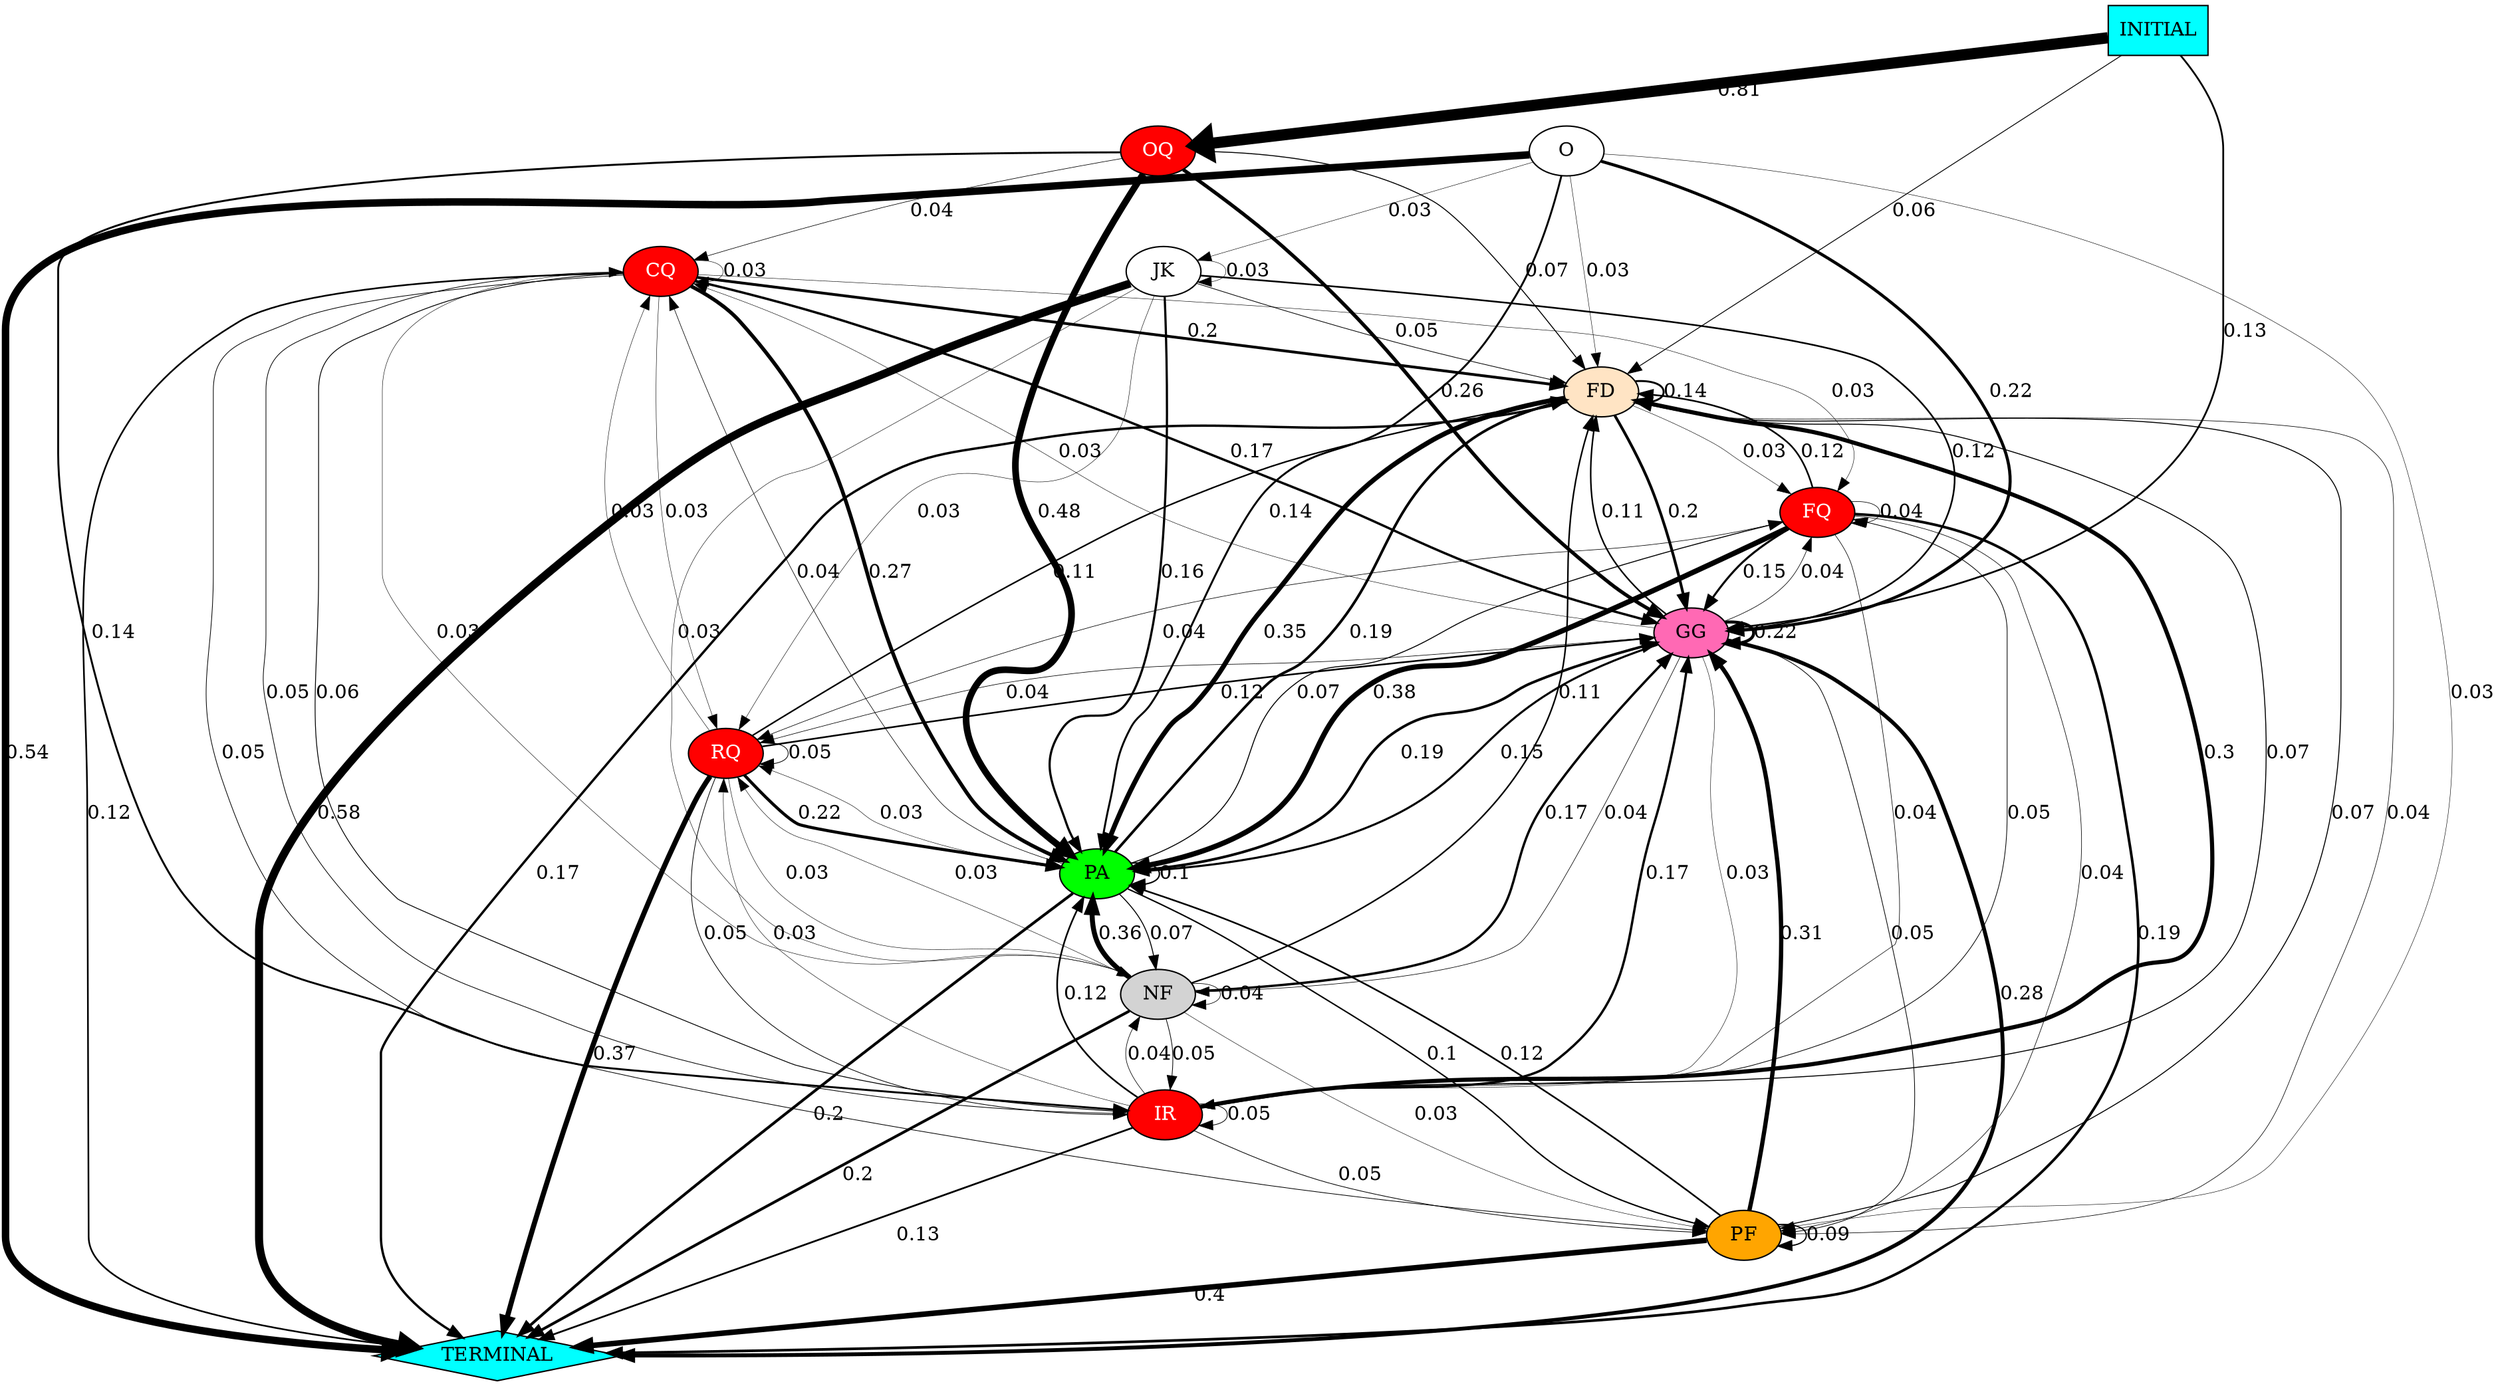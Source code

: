 digraph "G" {
0 [label="CQ", fillcolor=red, style=filled, fontcolor=white];
1 [label="FD", fillcolor=bisque, style=filled, fontcolor=black];
2 [label="FQ", fillcolor=red, style=filled, fontcolor=white];
3 [label="GG", fillcolor=hotpink, style=filled];
4 [label="IR", fillcolor=red, style=filled, fontcolor=white];
5 [label="JK"];
6 [label="NF", orange=red, style=filled];
7 [label="O"];
8 [label="OQ", fillcolor=red, style=filled, fontcolor=white];
9 [label="PA", fillcolor=green, style=filled];
10 [label="PF", fillcolor=orange, style=filled];
11 [label="RQ", fillcolor=red, style=filled, fontcolor=white];
12 [label="TERMINAL", shape=diamond, fillcolor=cyan, style=filled];
13 [label="INITIAL", shape=box, fillcolor=cyan, style=filled];
0 -> 0  [label="0.03", penwidth="0.3"];
0 -> 1  [label="0.2", penwidth="2.0"];
0 -> 2  [label="0.03", penwidth="0.3"];
0 -> 3  [label="0.17", penwidth="1.7000000000000002"];
0 -> 4  [label="0.06", penwidth="0.6"];
0 -> 6  [label="0.03", penwidth="0.3"];
0 -> 9  [label="0.27", penwidth="2.7"];
0 -> 10  [label="0.05", penwidth="0.5"];
0 -> 11  [label="0.03", penwidth="0.3"];
0 -> 12  [label="0.12", penwidth="1.2"];
1 -> 1  [label="0.14", penwidth="1.4000000000000001"];
1 -> 2  [label="0.03", penwidth="0.3"];
1 -> 3  [label="0.2", penwidth="2.0"];
1 -> 4  [label="0.07", penwidth="0.7000000000000001"];
1 -> 9  [label="0.35", penwidth="3.5"];
1 -> 10  [label="0.04", penwidth="0.4"];
1 -> 12  [label="0.17", penwidth="1.7000000000000002"];
2 -> 1  [label="0.12", penwidth="1.2"];
2 -> 2  [label="0.04", penwidth="0.4"];
2 -> 3  [label="0.15", penwidth="1.5"];
2 -> 4  [label="0.04", penwidth="0.4"];
2 -> 9  [label="0.38", penwidth="3.8"];
2 -> 10  [label="0.04", penwidth="0.4"];
2 -> 11  [label="0.04", penwidth="0.4"];
2 -> 12  [label="0.19", penwidth="1.9"];
3 -> 0  [label="0.03", penwidth="0.3"];
3 -> 1  [label="0.11", penwidth="1.1"];
3 -> 2  [label="0.04", penwidth="0.4"];
3 -> 3  [label="0.22", penwidth="2.2"];
3 -> 4  [label="0.03", penwidth="0.3"];
3 -> 6  [label="0.04", penwidth="0.4"];
3 -> 9  [label="0.15", penwidth="1.5"];
3 -> 10  [label="0.05", penwidth="0.5"];
3 -> 11  [label="0.04", penwidth="0.4"];
3 -> 12  [label="0.28", penwidth="2.8000000000000003"];
4 -> 0  [label="0.05", penwidth="0.5"];
4 -> 1  [label="0.3", penwidth="3.0"];
4 -> 2  [label="0.05", penwidth="0.5"];
4 -> 3  [label="0.17", penwidth="1.7000000000000002"];
4 -> 4  [label="0.05", penwidth="0.5"];
4 -> 6  [label="0.04", penwidth="0.4"];
4 -> 9  [label="0.12", penwidth="1.2"];
4 -> 10  [label="0.05", penwidth="0.5"];
4 -> 11  [label="0.03", penwidth="0.3"];
4 -> 12  [label="0.13", penwidth="1.3"];
5 -> 1  [label="0.05", penwidth="0.5"];
5 -> 3  [label="0.12", penwidth="1.2"];
5 -> 5  [label="0.03", penwidth="0.3"];
5 -> 6  [label="0.03", penwidth="0.3"];
5 -> 9  [label="0.16", penwidth="1.6"];
5 -> 11  [label="0.03", penwidth="0.3"];
5 -> 12  [label="0.58", penwidth="5.8"];
6 -> 1  [label="0.11", penwidth="1.1"];
6 -> 3  [label="0.17", penwidth="1.7000000000000002"];
6 -> 4  [label="0.05", penwidth="0.5"];
6 -> 6  [label="0.04", penwidth="0.4"];
6 -> 9  [label="0.36", penwidth="3.5999999999999996"];
6 -> 10  [label="0.03", penwidth="0.3"];
6 -> 11  [label="0.03", penwidth="0.3"];
6 -> 12  [label="0.2", penwidth="2.0"];
7 -> 1  [label="0.03", penwidth="0.3"];
7 -> 3  [label="0.22", penwidth="2.2"];
7 -> 5  [label="0.03", penwidth="0.3"];
7 -> 9  [label="0.14", penwidth="1.4000000000000001"];
7 -> 10  [label="0.03", penwidth="0.3"];
7 -> 12  [label="0.54", penwidth="5.4"];
8 -> 0  [label="0.04", penwidth="0.4"];
8 -> 1  [label="0.07", penwidth="0.7000000000000001"];
8 -> 3  [label="0.26", penwidth="2.6"];
8 -> 4  [label="0.14", penwidth="1.4000000000000001"];
8 -> 9  [label="0.48", penwidth="4.8"];
9 -> 0  [label="0.04", penwidth="0.4"];
9 -> 1  [label="0.19", penwidth="1.9"];
9 -> 2  [label="0.07", penwidth="0.7000000000000001"];
9 -> 3  [label="0.19", penwidth="1.9"];
9 -> 6  [label="0.07", penwidth="0.7000000000000001"];
9 -> 9  [label="0.1", penwidth="1.0"];
9 -> 10  [label="0.1", penwidth="1.0"];
9 -> 11  [label="0.03", penwidth="0.3"];
9 -> 12  [label="0.2", penwidth="2.0"];
10 -> 1  [label="0.07", penwidth="0.7000000000000001"];
10 -> 3  [label="0.31", penwidth="3.1"];
10 -> 9  [label="0.12", penwidth="1.2"];
10 -> 10  [label="0.09", penwidth="0.8999999999999999"];
10 -> 12  [label="0.4", penwidth="4.0"];
11 -> 0  [label="0.03", penwidth="0.3"];
11 -> 1  [label="0.11", penwidth="1.1"];
11 -> 3  [label="0.12", penwidth="1.2"];
11 -> 4  [label="0.05", penwidth="0.5"];
11 -> 6  [label="0.03", penwidth="0.3"];
11 -> 9  [label="0.22", penwidth="2.2"];
11 -> 11  [label="0.05", penwidth="0.5"];
11 -> 12  [label="0.37", penwidth="3.7"];
13 -> 1  [label="0.06", penwidth="0.6"];
13 -> 3  [label="0.13", penwidth="1.3"];
13 -> 8  [label="0.81", penwidth="8.100000000000001"];
}

